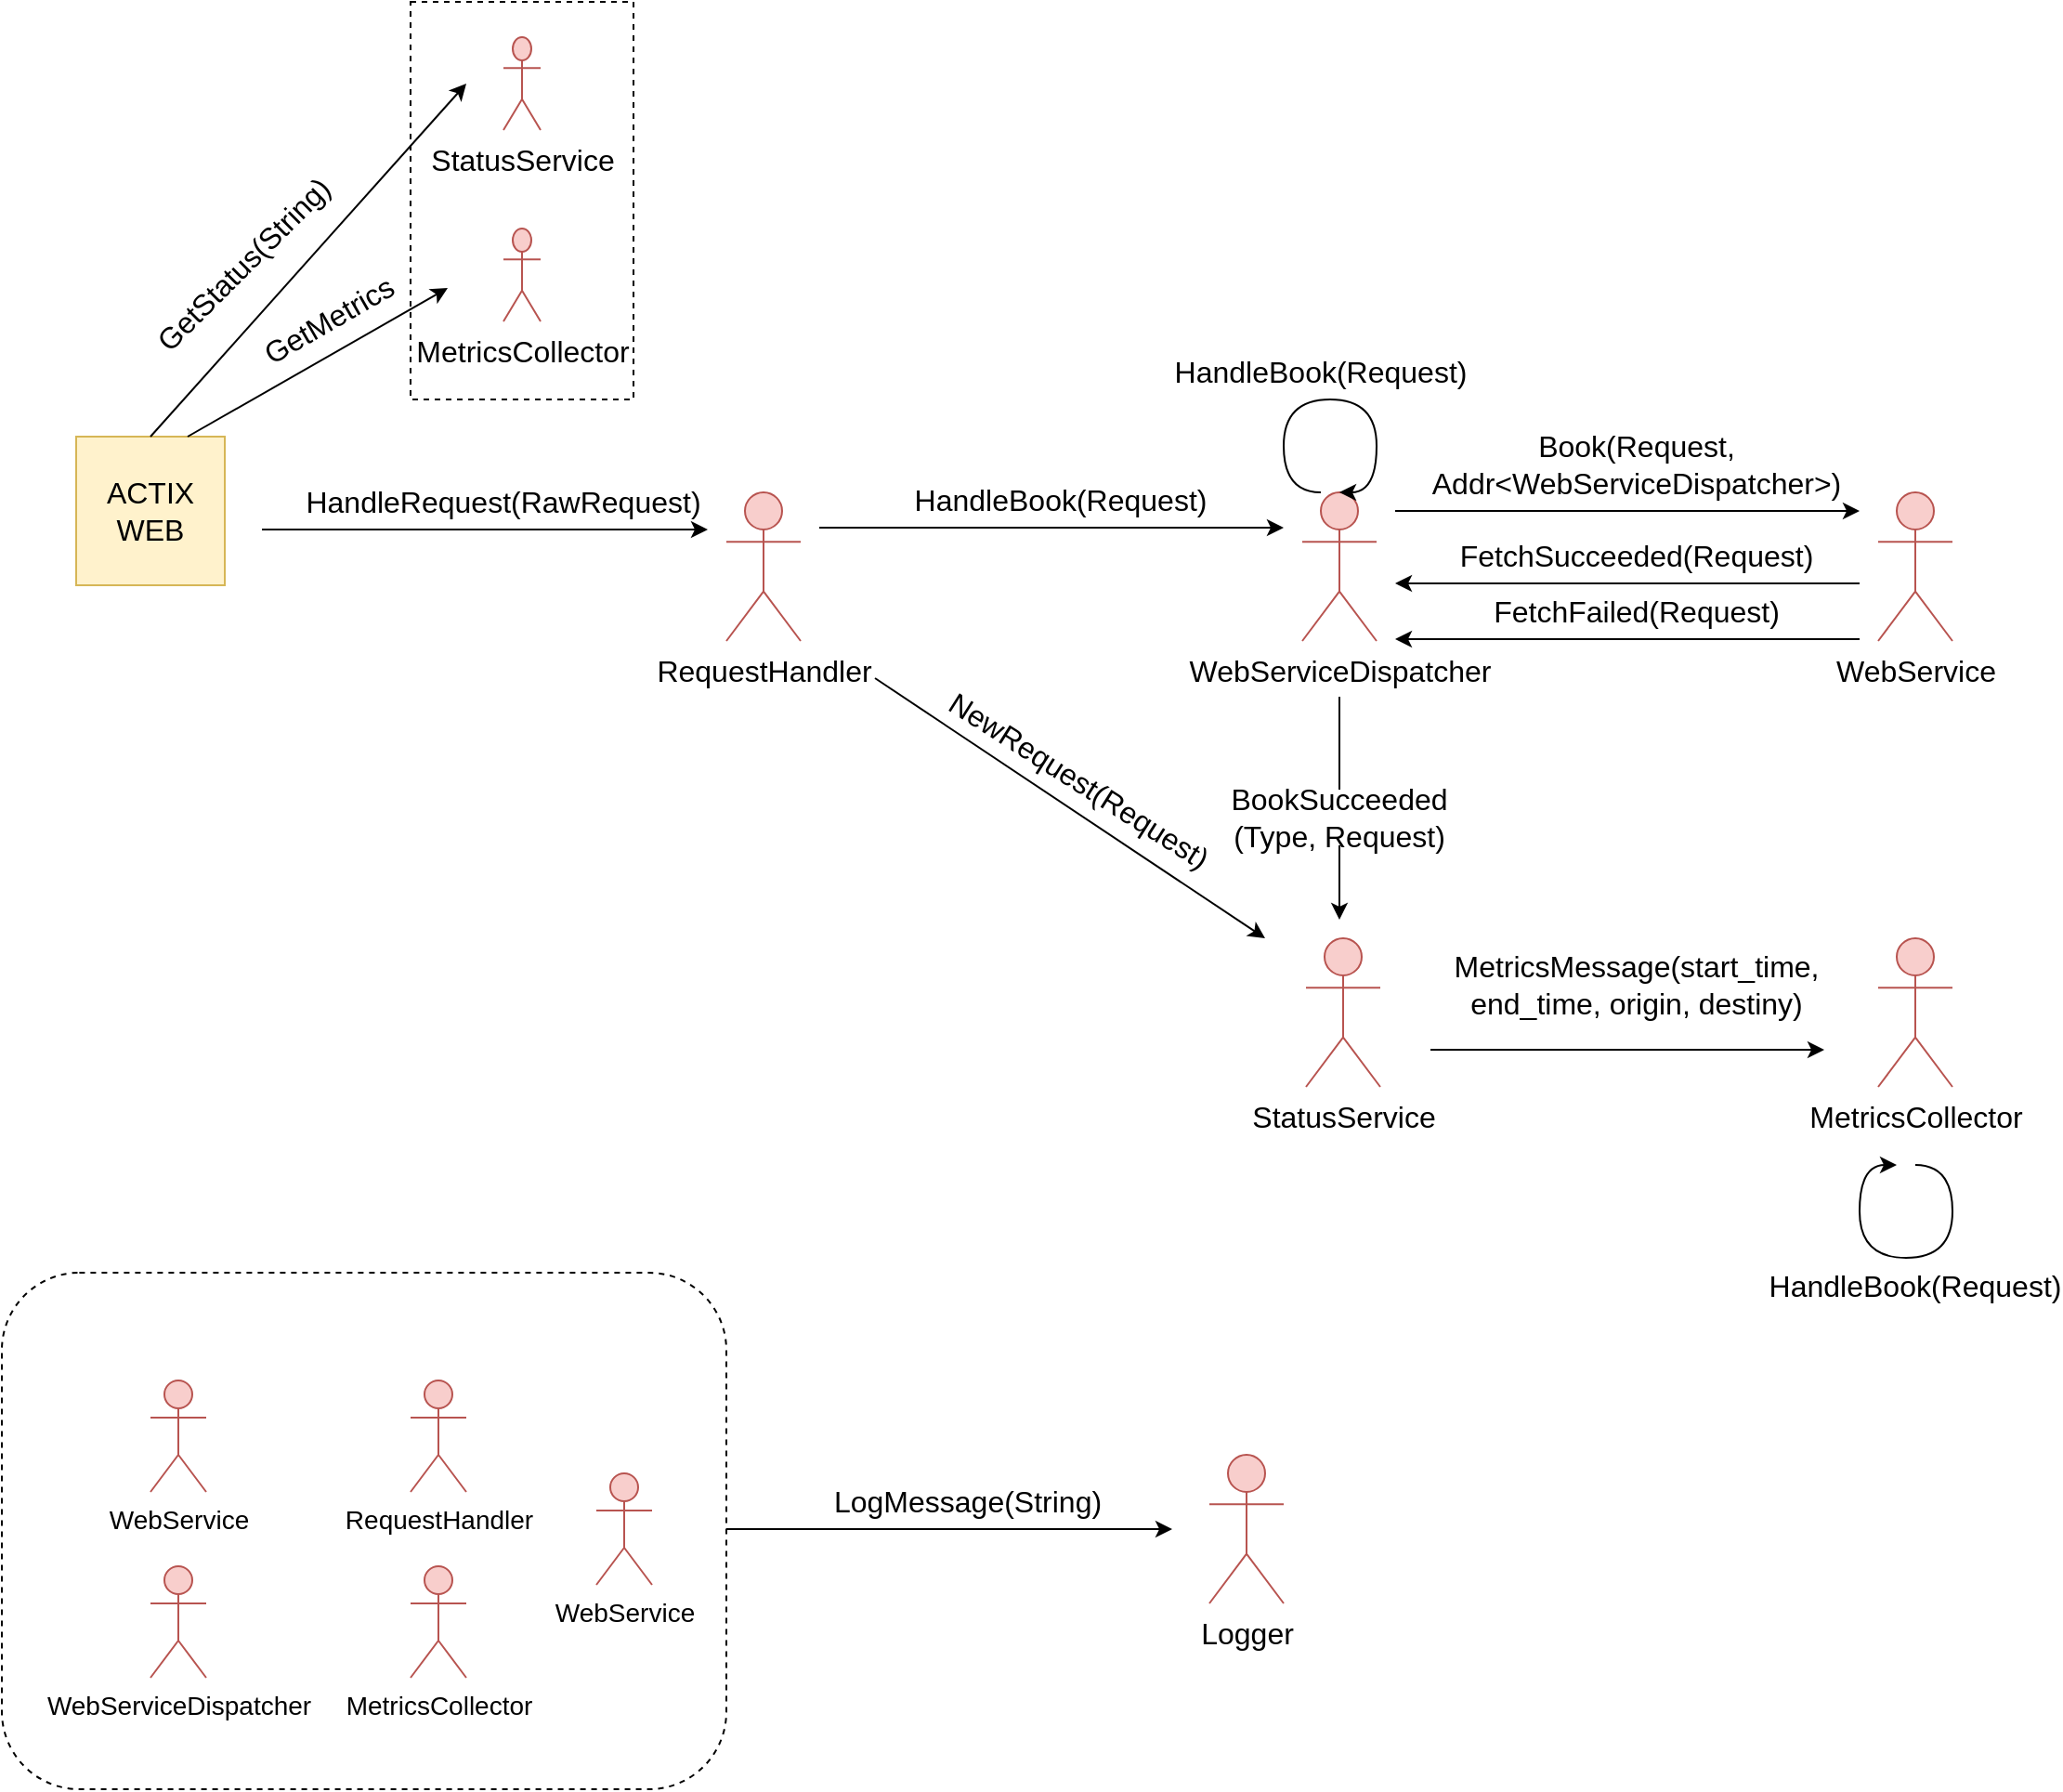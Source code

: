 <mxfile version="15.5.5" type="device"><diagram id="qo7m7KHsDD7FIO99-3Mw" name="Page-1"><mxGraphModel dx="2751" dy="995" grid="1" gridSize="10" guides="1" tooltips="1" connect="1" arrows="1" fold="1" page="1" pageScale="1" pageWidth="850" pageHeight="1100" math="0" shadow="0"><root><mxCell id="0"/><mxCell id="1" parent="0"/><mxCell id="OG2dEjuWt-vUkoLenyTA-74" value="" style="rounded=0;whiteSpace=wrap;html=1;fontSize=16;dashed=1;fillColor=none;" vertex="1" parent="1"><mxGeometry x="30" y="6" width="120" height="214" as="geometry"/></mxCell><mxCell id="OG2dEjuWt-vUkoLenyTA-1" value="&lt;font style=&quot;font-size: 16px&quot;&gt;RequestHandler&lt;/font&gt;" style="shape=umlActor;verticalLabelPosition=bottom;verticalAlign=top;html=1;outlineConnect=0;fillColor=#f8cecc;strokeColor=#b85450;" vertex="1" parent="1"><mxGeometry x="200" y="270" width="40" height="80" as="geometry"/></mxCell><mxCell id="OG2dEjuWt-vUkoLenyTA-2" value="&lt;font style=&quot;font-size: 16px&quot;&gt;WebServiceDispatcher&lt;/font&gt;" style="shape=umlActor;verticalLabelPosition=bottom;verticalAlign=top;html=1;outlineConnect=0;fillColor=#f8cecc;strokeColor=#b85450;" vertex="1" parent="1"><mxGeometry x="510" y="270" width="40" height="80" as="geometry"/></mxCell><mxCell id="OG2dEjuWt-vUkoLenyTA-3" value="&lt;font style=&quot;font-size: 16px&quot;&gt;WebService&lt;/font&gt;" style="shape=umlActor;verticalLabelPosition=bottom;verticalAlign=top;html=1;outlineConnect=0;fillColor=#f8cecc;strokeColor=#b85450;" vertex="1" parent="1"><mxGeometry x="820" y="270" width="40" height="80" as="geometry"/></mxCell><mxCell id="OG2dEjuWt-vUkoLenyTA-4" value="&lt;span style=&quot;font-size: 16px&quot;&gt;Logger&lt;/span&gt;" style="shape=umlActor;verticalLabelPosition=bottom;verticalAlign=top;html=1;outlineConnect=0;fillColor=#f8cecc;strokeColor=#b85450;" vertex="1" parent="1"><mxGeometry x="460" y="788" width="40" height="80" as="geometry"/></mxCell><mxCell id="OG2dEjuWt-vUkoLenyTA-5" value="&lt;span style=&quot;font-size: 16px&quot;&gt;MetricsCollector&lt;/span&gt;" style="shape=umlActor;verticalLabelPosition=bottom;verticalAlign=top;html=1;outlineConnect=0;fillColor=#f8cecc;strokeColor=#b85450;" vertex="1" parent="1"><mxGeometry x="820" y="510" width="40" height="80" as="geometry"/></mxCell><mxCell id="OG2dEjuWt-vUkoLenyTA-16" value="" style="endArrow=none;html=1;rounded=0;fontSize=16;endFill=0;startArrow=classic;startFill=1;" edge="1" parent="1"><mxGeometry x="560" y="319" width="50" height="50" as="geometry"><mxPoint x="560" y="349" as="sourcePoint"/><mxPoint x="810" y="349" as="targetPoint"/></mxGeometry></mxCell><mxCell id="OG2dEjuWt-vUkoLenyTA-17" value="FetchFailed(Request)" style="text;html=1;strokeColor=none;fillColor=none;align=center;verticalAlign=middle;whiteSpace=wrap;rounded=0;fontSize=16;" vertex="1" parent="1"><mxGeometry x="660" y="319" width="60" height="30" as="geometry"/></mxCell><mxCell id="OG2dEjuWt-vUkoLenyTA-13" value="" style="endArrow=none;html=1;rounded=0;fontSize=16;endFill=0;startArrow=classic;startFill=1;" edge="1" parent="1"><mxGeometry x="560" y="289" width="50" height="50" as="geometry"><mxPoint x="560" y="319" as="sourcePoint"/><mxPoint x="810" y="319" as="targetPoint"/></mxGeometry></mxCell><mxCell id="OG2dEjuWt-vUkoLenyTA-14" value="FetchSucceeded(Request)" style="text;html=1;strokeColor=none;fillColor=none;align=center;verticalAlign=middle;whiteSpace=wrap;rounded=0;fontSize=16;" vertex="1" parent="1"><mxGeometry x="660" y="289" width="60" height="30" as="geometry"/></mxCell><mxCell id="OG2dEjuWt-vUkoLenyTA-20" value="" style="group" vertex="1" connectable="0" parent="1"><mxGeometry x="-50" y="260" width="160" height="30" as="geometry"/></mxCell><mxCell id="OG2dEjuWt-vUkoLenyTA-6" value="" style="endArrow=classic;html=1;rounded=0;fontSize=16;" edge="1" parent="OG2dEjuWt-vUkoLenyTA-20"><mxGeometry width="50" height="50" relative="1" as="geometry"><mxPoint y="30" as="sourcePoint"/><mxPoint x="240" y="30" as="targetPoint"/></mxGeometry></mxCell><mxCell id="OG2dEjuWt-vUkoLenyTA-8" value="HandleRequest(RawRequest)" style="text;html=1;strokeColor=none;fillColor=none;align=center;verticalAlign=middle;whiteSpace=wrap;rounded=0;fontSize=16;" vertex="1" parent="OG2dEjuWt-vUkoLenyTA-20"><mxGeometry x="100" width="60" height="30" as="geometry"/></mxCell><mxCell id="OG2dEjuWt-vUkoLenyTA-23" value="" style="endArrow=classic;html=1;rounded=0;fontSize=16;edgeStyle=orthogonalEdgeStyle;curved=1;entryX=0.5;entryY=0;entryDx=0;entryDy=0;entryPerimeter=0;" edge="1" parent="1" target="OG2dEjuWt-vUkoLenyTA-2"><mxGeometry width="50" height="50" relative="1" as="geometry"><mxPoint x="520" y="270" as="sourcePoint"/><mxPoint x="550" y="200" as="targetPoint"/><Array as="points"><mxPoint x="500" y="270"/><mxPoint x="500" y="220"/><mxPoint x="550" y="220"/><mxPoint x="550" y="270"/></Array></mxGeometry></mxCell><mxCell id="OG2dEjuWt-vUkoLenyTA-24" value="HandleBook(Request)" style="text;html=1;strokeColor=none;fillColor=none;align=center;verticalAlign=middle;whiteSpace=wrap;rounded=0;fontSize=16;" vertex="1" parent="1"><mxGeometry x="490" y="190" width="60" height="30" as="geometry"/></mxCell><mxCell id="OG2dEjuWt-vUkoLenyTA-25" value="" style="group" vertex="1" connectable="0" parent="1"><mxGeometry x="250" y="259" width="250" height="30" as="geometry"/></mxCell><mxCell id="OG2dEjuWt-vUkoLenyTA-9" value="" style="endArrow=classic;html=1;rounded=0;fontSize=16;" edge="1" parent="OG2dEjuWt-vUkoLenyTA-25"><mxGeometry width="50" height="50" as="geometry"><mxPoint y="30" as="sourcePoint"/><mxPoint x="250" y="30" as="targetPoint"/></mxGeometry></mxCell><mxCell id="OG2dEjuWt-vUkoLenyTA-10" value="HandleBook(Request)" style="text;html=1;strokeColor=none;fillColor=none;align=center;verticalAlign=middle;whiteSpace=wrap;rounded=0;fontSize=16;" vertex="1" parent="OG2dEjuWt-vUkoLenyTA-25"><mxGeometry x="100" width="60" height="30" as="geometry"/></mxCell><mxCell id="OG2dEjuWt-vUkoLenyTA-29" value="" style="group" vertex="1" connectable="0" parent="1"><mxGeometry x="560" y="240" width="250" height="40" as="geometry"/></mxCell><mxCell id="OG2dEjuWt-vUkoLenyTA-27" value="" style="endArrow=classic;html=1;rounded=0;fontSize=16;" edge="1" parent="OG2dEjuWt-vUkoLenyTA-29"><mxGeometry y="10" width="50" height="50" as="geometry"><mxPoint y="40" as="sourcePoint"/><mxPoint x="250" y="40" as="targetPoint"/></mxGeometry></mxCell><mxCell id="OG2dEjuWt-vUkoLenyTA-28" value="Book(Request, Addr&amp;lt;WebServiceDispatcher&amp;gt;)" style="text;html=1;strokeColor=none;fillColor=none;align=center;verticalAlign=middle;whiteSpace=wrap;rounded=0;fontSize=16;" vertex="1" parent="OG2dEjuWt-vUkoLenyTA-29"><mxGeometry x="100" width="60" height="30" as="geometry"/></mxCell><mxCell id="OG2dEjuWt-vUkoLenyTA-43" value="&lt;span style=&quot;font-size: 16px&quot;&gt;StatusService&lt;/span&gt;" style="shape=umlActor;verticalLabelPosition=bottom;verticalAlign=top;html=1;outlineConnect=0;fillColor=#f8cecc;strokeColor=#b85450;" vertex="1" parent="1"><mxGeometry x="512" y="510" width="40" height="80" as="geometry"/></mxCell><mxCell id="OG2dEjuWt-vUkoLenyTA-53" value="" style="group;rotation=-180;" vertex="1" connectable="0" parent="1"><mxGeometry x="810" y="632" width="60" height="80" as="geometry"/></mxCell><mxCell id="OG2dEjuWt-vUkoLenyTA-51" value="" style="endArrow=classic;html=1;rounded=0;fontSize=16;edgeStyle=orthogonalEdgeStyle;curved=1;entryX=0.5;entryY=0;entryDx=0;entryDy=0;entryPerimeter=0;" edge="1" parent="OG2dEjuWt-vUkoLenyTA-53"><mxGeometry width="50" height="50" relative="1" as="geometry"><mxPoint x="30" as="sourcePoint"/><mxPoint x="20" as="targetPoint"/><Array as="points"><mxPoint x="50"/><mxPoint x="50" y="50"/><mxPoint y="50"/><mxPoint/></Array></mxGeometry></mxCell><mxCell id="OG2dEjuWt-vUkoLenyTA-52" value="HandleBook(Request)" style="text;html=1;strokeColor=none;fillColor=none;align=center;verticalAlign=middle;whiteSpace=wrap;rounded=0;fontSize=16;rotation=0;" vertex="1" parent="OG2dEjuWt-vUkoLenyTA-53"><mxGeometry y="50" width="60" height="30" as="geometry"/></mxCell><mxCell id="OG2dEjuWt-vUkoLenyTA-60" style="rounded=0;orthogonalLoop=1;jettySize=auto;html=1;fontSize=16;startArrow=none;startFill=0;endArrow=classic;endFill=1;exitX=0.5;exitY=0;exitDx=0;exitDy=0;exitPerimeter=0;" edge="1" parent="1"><mxGeometry x="577" y="587" as="geometry"><mxPoint x="579" y="570" as="sourcePoint"/><mxPoint x="791" y="570" as="targetPoint"/></mxGeometry></mxCell><mxCell id="OG2dEjuWt-vUkoLenyTA-61" value="MetricsMessage(start_time, end_time, origin, destiny)" style="text;html=1;strokeColor=none;fillColor=none;align=center;verticalAlign=middle;whiteSpace=wrap;rounded=0;fontSize=16;rotation=0;" vertex="1" parent="1"><mxGeometry x="660" y="520" width="60" height="30" as="geometry"/></mxCell><mxCell id="OG2dEjuWt-vUkoLenyTA-64" style="rounded=0;orthogonalLoop=1;jettySize=auto;html=1;fontSize=16;startArrow=none;startFill=0;endArrow=classic;endFill=1;" edge="1" parent="1" source="OG2dEjuWt-vUkoLenyTA-65"><mxGeometry x="747" y="127" as="geometry"><mxPoint x="530" y="380" as="sourcePoint"/><mxPoint x="530" y="500" as="targetPoint"/></mxGeometry></mxCell><mxCell id="OG2dEjuWt-vUkoLenyTA-66" value="ACTIX WEB" style="whiteSpace=wrap;html=1;aspect=fixed;fontSize=16;fillColor=#fff2cc;strokeColor=#d6b656;" vertex="1" parent="1"><mxGeometry x="-150" y="240" width="80" height="80" as="geometry"/></mxCell><mxCell id="OG2dEjuWt-vUkoLenyTA-67" value="&lt;span style=&quot;font-size: 16px&quot;&gt;StatusService&lt;/span&gt;" style="shape=umlActor;verticalLabelPosition=bottom;verticalAlign=top;html=1;outlineConnect=0;fillColor=#f8cecc;strokeColor=#b85450;" vertex="1" parent="1"><mxGeometry x="80" y="25" width="20" height="50" as="geometry"/></mxCell><mxCell id="OG2dEjuWt-vUkoLenyTA-68" value="&lt;span style=&quot;font-size: 16px&quot;&gt;MetricsCollector&lt;/span&gt;" style="shape=umlActor;verticalLabelPosition=bottom;verticalAlign=top;html=1;outlineConnect=0;fillColor=#f8cecc;strokeColor=#b85450;" vertex="1" parent="1"><mxGeometry x="80" y="128" width="20" height="50" as="geometry"/></mxCell><mxCell id="OG2dEjuWt-vUkoLenyTA-69" style="rounded=0;orthogonalLoop=1;jettySize=auto;html=1;fontSize=16;startArrow=none;startFill=0;endArrow=classic;endFill=1;" edge="1" parent="1"><mxGeometry x="397" y="97" as="geometry"><mxPoint x="-110" y="240" as="sourcePoint"/><mxPoint x="60" y="50" as="targetPoint"/></mxGeometry></mxCell><mxCell id="OG2dEjuWt-vUkoLenyTA-70" style="rounded=0;orthogonalLoop=1;jettySize=auto;html=1;fontSize=16;startArrow=none;startFill=0;endArrow=classic;endFill=1;" edge="1" parent="1"><mxGeometry x="417" y="97" as="geometry"><mxPoint x="-90" y="240" as="sourcePoint"/><mxPoint x="50" y="160" as="targetPoint"/></mxGeometry></mxCell><mxCell id="OG2dEjuWt-vUkoLenyTA-71" value="GetStatus(String)" style="text;html=1;strokeColor=none;fillColor=none;align=center;verticalAlign=middle;whiteSpace=wrap;rounded=0;fontSize=16;rotation=-45;" vertex="1" parent="1"><mxGeometry x="-90" y="132" width="60" height="30" as="geometry"/></mxCell><mxCell id="OG2dEjuWt-vUkoLenyTA-72" value="GetMetrics" style="text;html=1;strokeColor=none;fillColor=none;align=center;verticalAlign=middle;whiteSpace=wrap;rounded=0;fontSize=16;rotation=-30;" vertex="1" parent="1"><mxGeometry x="-44" y="162" width="60" height="30" as="geometry"/></mxCell><mxCell id="OG2dEjuWt-vUkoLenyTA-77" value="&lt;font style=&quot;font-size: 14px&quot;&gt;MetricsCollector&lt;/font&gt;" style="shape=umlActor;verticalLabelPosition=bottom;verticalAlign=top;html=1;outlineConnect=0;fillColor=#f8cecc;strokeColor=#b85450;" vertex="1" parent="1"><mxGeometry x="30" y="848" width="30" height="60" as="geometry"/></mxCell><mxCell id="OG2dEjuWt-vUkoLenyTA-78" value="&lt;span style=&quot;font-size: 14px&quot;&gt;RequestHandler&lt;/span&gt;" style="shape=umlActor;verticalLabelPosition=bottom;verticalAlign=top;html=1;outlineConnect=0;fillColor=#f8cecc;strokeColor=#b85450;" vertex="1" parent="1"><mxGeometry x="30" y="748" width="30" height="60" as="geometry"/></mxCell><mxCell id="OG2dEjuWt-vUkoLenyTA-79" value="&lt;span style=&quot;font-size: 14px&quot;&gt;WebService&lt;/span&gt;" style="shape=umlActor;verticalLabelPosition=bottom;verticalAlign=top;html=1;outlineConnect=0;fillColor=#f8cecc;strokeColor=#b85450;" vertex="1" parent="1"><mxGeometry x="-110" y="748" width="30" height="60" as="geometry"/></mxCell><mxCell id="OG2dEjuWt-vUkoLenyTA-80" value="&lt;span style=&quot;font-size: 14px&quot;&gt;WebServiceDispatcher&lt;/span&gt;" style="shape=umlActor;verticalLabelPosition=bottom;verticalAlign=top;html=1;outlineConnect=0;fillColor=#f8cecc;strokeColor=#b85450;" vertex="1" parent="1"><mxGeometry x="-110" y="848" width="30" height="60" as="geometry"/></mxCell><mxCell id="OG2dEjuWt-vUkoLenyTA-84" value="&lt;span style=&quot;font-size: 14px&quot;&gt;WebService&lt;/span&gt;" style="shape=umlActor;verticalLabelPosition=bottom;verticalAlign=top;html=1;outlineConnect=0;fillColor=#f8cecc;strokeColor=#b85450;" vertex="1" parent="1"><mxGeometry x="130" y="798" width="30" height="60" as="geometry"/></mxCell><mxCell id="OG2dEjuWt-vUkoLenyTA-65" value="BookSucceeded&lt;br&gt;(Type, Request)" style="text;html=1;strokeColor=none;fillColor=none;align=center;verticalAlign=middle;whiteSpace=wrap;rounded=0;fontSize=16;rotation=0;" vertex="1" parent="1"><mxGeometry x="500" y="430" width="60" height="30" as="geometry"/></mxCell><mxCell id="OG2dEjuWt-vUkoLenyTA-85" value="" style="rounded=0;orthogonalLoop=1;jettySize=auto;html=1;fontSize=16;startArrow=none;startFill=0;endArrow=none;endFill=1;" edge="1" parent="1" target="OG2dEjuWt-vUkoLenyTA-65"><mxGeometry x="747" y="127" as="geometry"><mxPoint x="530" y="380" as="sourcePoint"/><mxPoint x="530" y="500" as="targetPoint"/></mxGeometry></mxCell><mxCell id="OG2dEjuWt-vUkoLenyTA-86" style="rounded=0;orthogonalLoop=1;jettySize=auto;html=1;fontSize=16;startArrow=none;startFill=0;endArrow=classic;endFill=1;" edge="1" parent="1"><mxGeometry x="587" y="597" as="geometry"><mxPoint x="280" y="370" as="sourcePoint"/><mxPoint x="490" y="510" as="targetPoint"/></mxGeometry></mxCell><mxCell id="OG2dEjuWt-vUkoLenyTA-87" value="NewRequest(Request)" style="text;html=1;strokeColor=none;fillColor=none;align=center;verticalAlign=middle;whiteSpace=wrap;rounded=0;fontSize=16;rotation=32.4;" vertex="1" parent="1"><mxGeometry x="360" y="410" width="60" height="30" as="geometry"/></mxCell><mxCell id="OG2dEjuWt-vUkoLenyTA-89" value="" style="endArrow=classic;html=1;rounded=0;fontSize=16;" edge="1" parent="1"><mxGeometry width="50" height="50" relative="1" as="geometry"><mxPoint x="200" y="828" as="sourcePoint"/><mxPoint x="440" y="828" as="targetPoint"/></mxGeometry></mxCell><mxCell id="OG2dEjuWt-vUkoLenyTA-90" value="LogMessage(String)" style="text;html=1;strokeColor=none;fillColor=none;align=center;verticalAlign=middle;whiteSpace=wrap;rounded=0;fontSize=16;" vertex="1" parent="1"><mxGeometry x="300" y="798" width="60" height="30" as="geometry"/></mxCell><mxCell id="OG2dEjuWt-vUkoLenyTA-91" value="" style="rounded=1;whiteSpace=wrap;html=1;dashed=1;fontSize=14;fillColor=none;" vertex="1" parent="1"><mxGeometry x="-190" y="690" width="390" height="278" as="geometry"/></mxCell></root></mxGraphModel></diagram></mxfile>